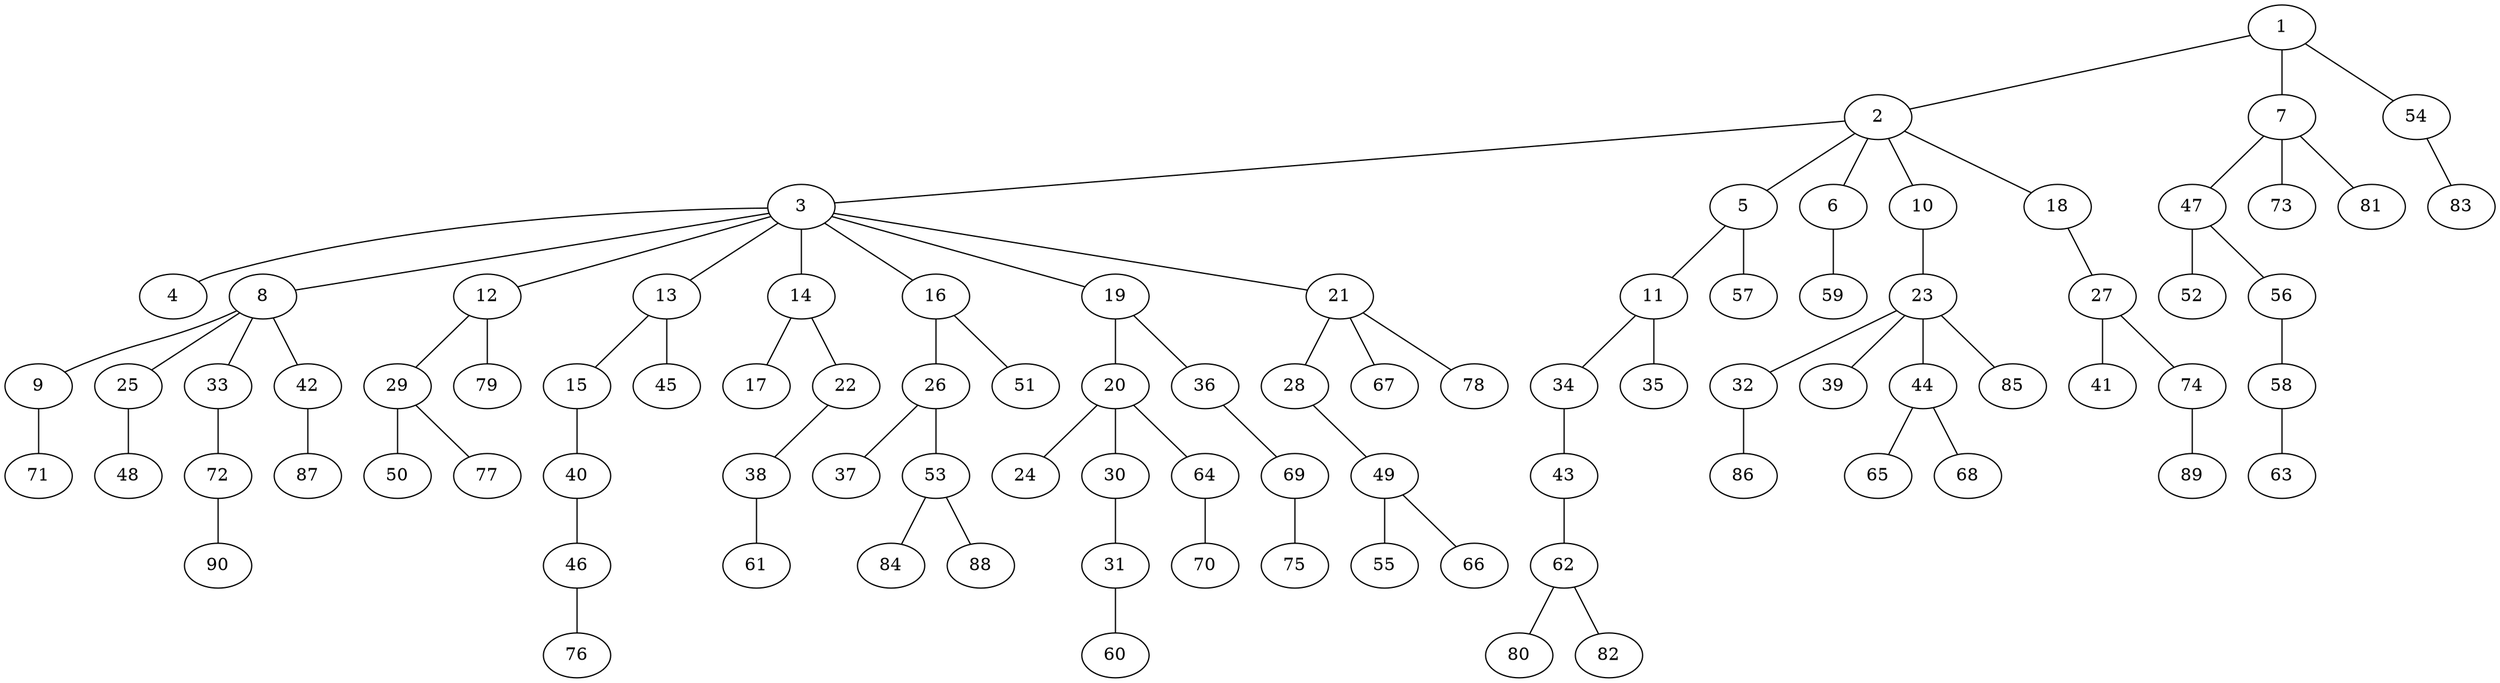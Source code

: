 graph graphname {1--2
1--7
1--54
2--3
2--5
2--6
2--10
2--18
3--4
3--8
3--12
3--13
3--14
3--16
3--19
3--21
5--11
5--57
6--59
7--47
7--73
7--81
8--9
8--25
8--33
8--42
9--71
10--23
11--34
11--35
12--29
12--79
13--15
13--45
14--17
14--22
15--40
16--26
16--51
18--27
19--20
19--36
20--24
20--30
20--64
21--28
21--67
21--78
22--38
23--32
23--39
23--44
23--85
25--48
26--37
26--53
27--41
27--74
28--49
29--50
29--77
30--31
31--60
32--86
33--72
34--43
36--69
38--61
40--46
42--87
43--62
44--65
44--68
46--76
47--52
47--56
49--55
49--66
53--84
53--88
54--83
56--58
58--63
62--80
62--82
64--70
69--75
72--90
74--89
}